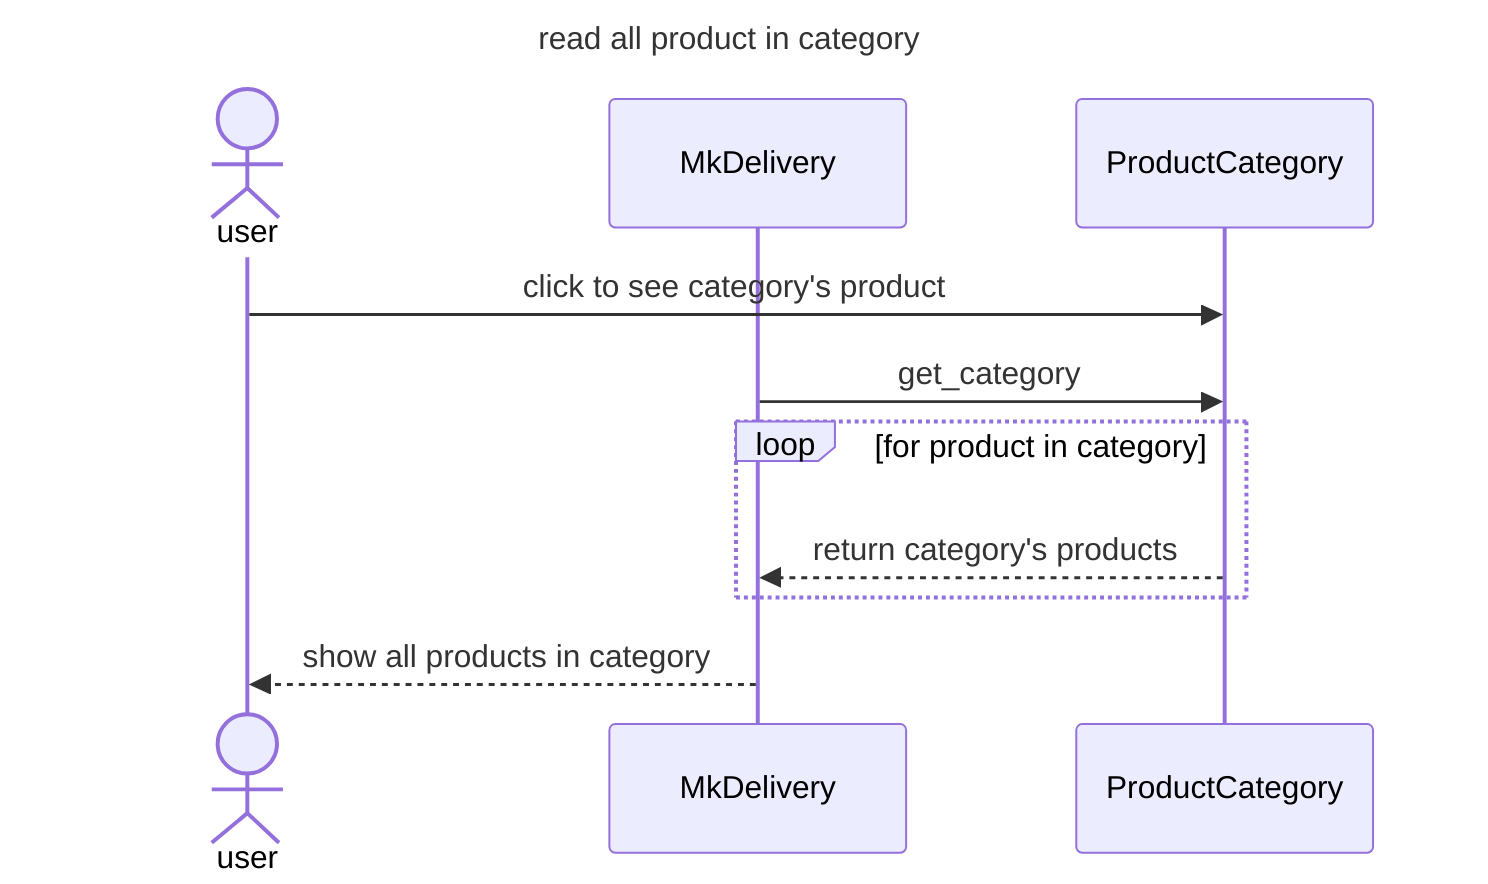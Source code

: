 sequenceDiagram
    title read all product in category
    actor user
    participant MkDelivery
    participant ProductCategory

    user ->> ProductCategory: click to see category's product
    MkDelivery ->> ProductCategory:get_category
    loop for product in category
        ProductCategory -->> MkDelivery: return category's products
    end
    MkDelivery -->> user: show all products in category